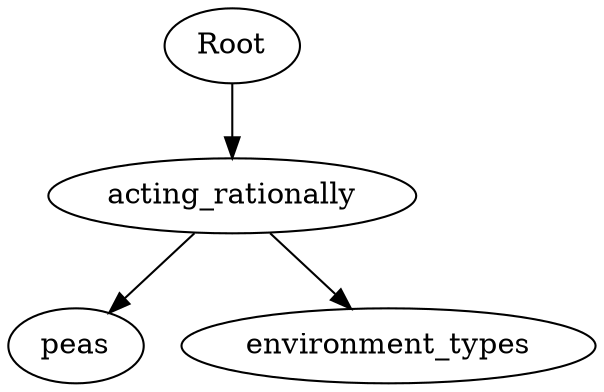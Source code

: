 strict digraph {
	acting_rationally [label=acting_rationally]
	Root -> acting_rationally [contraint=true]
	acting_rationally -> peas [contraint=true]
	acting_rationally -> environment_types [contraint=true]
	peas [label=peas]
	Root -> acting_rationally [contraint=true]
	acting_rationally -> peas [contraint=true]
	acting_rationally -> environment_types [contraint=true]
	environment_types [label=environment_types]
	Root -> acting_rationally [contraint=true]
	acting_rationally -> peas [contraint=true]
	acting_rationally -> environment_types [contraint=true]
}

